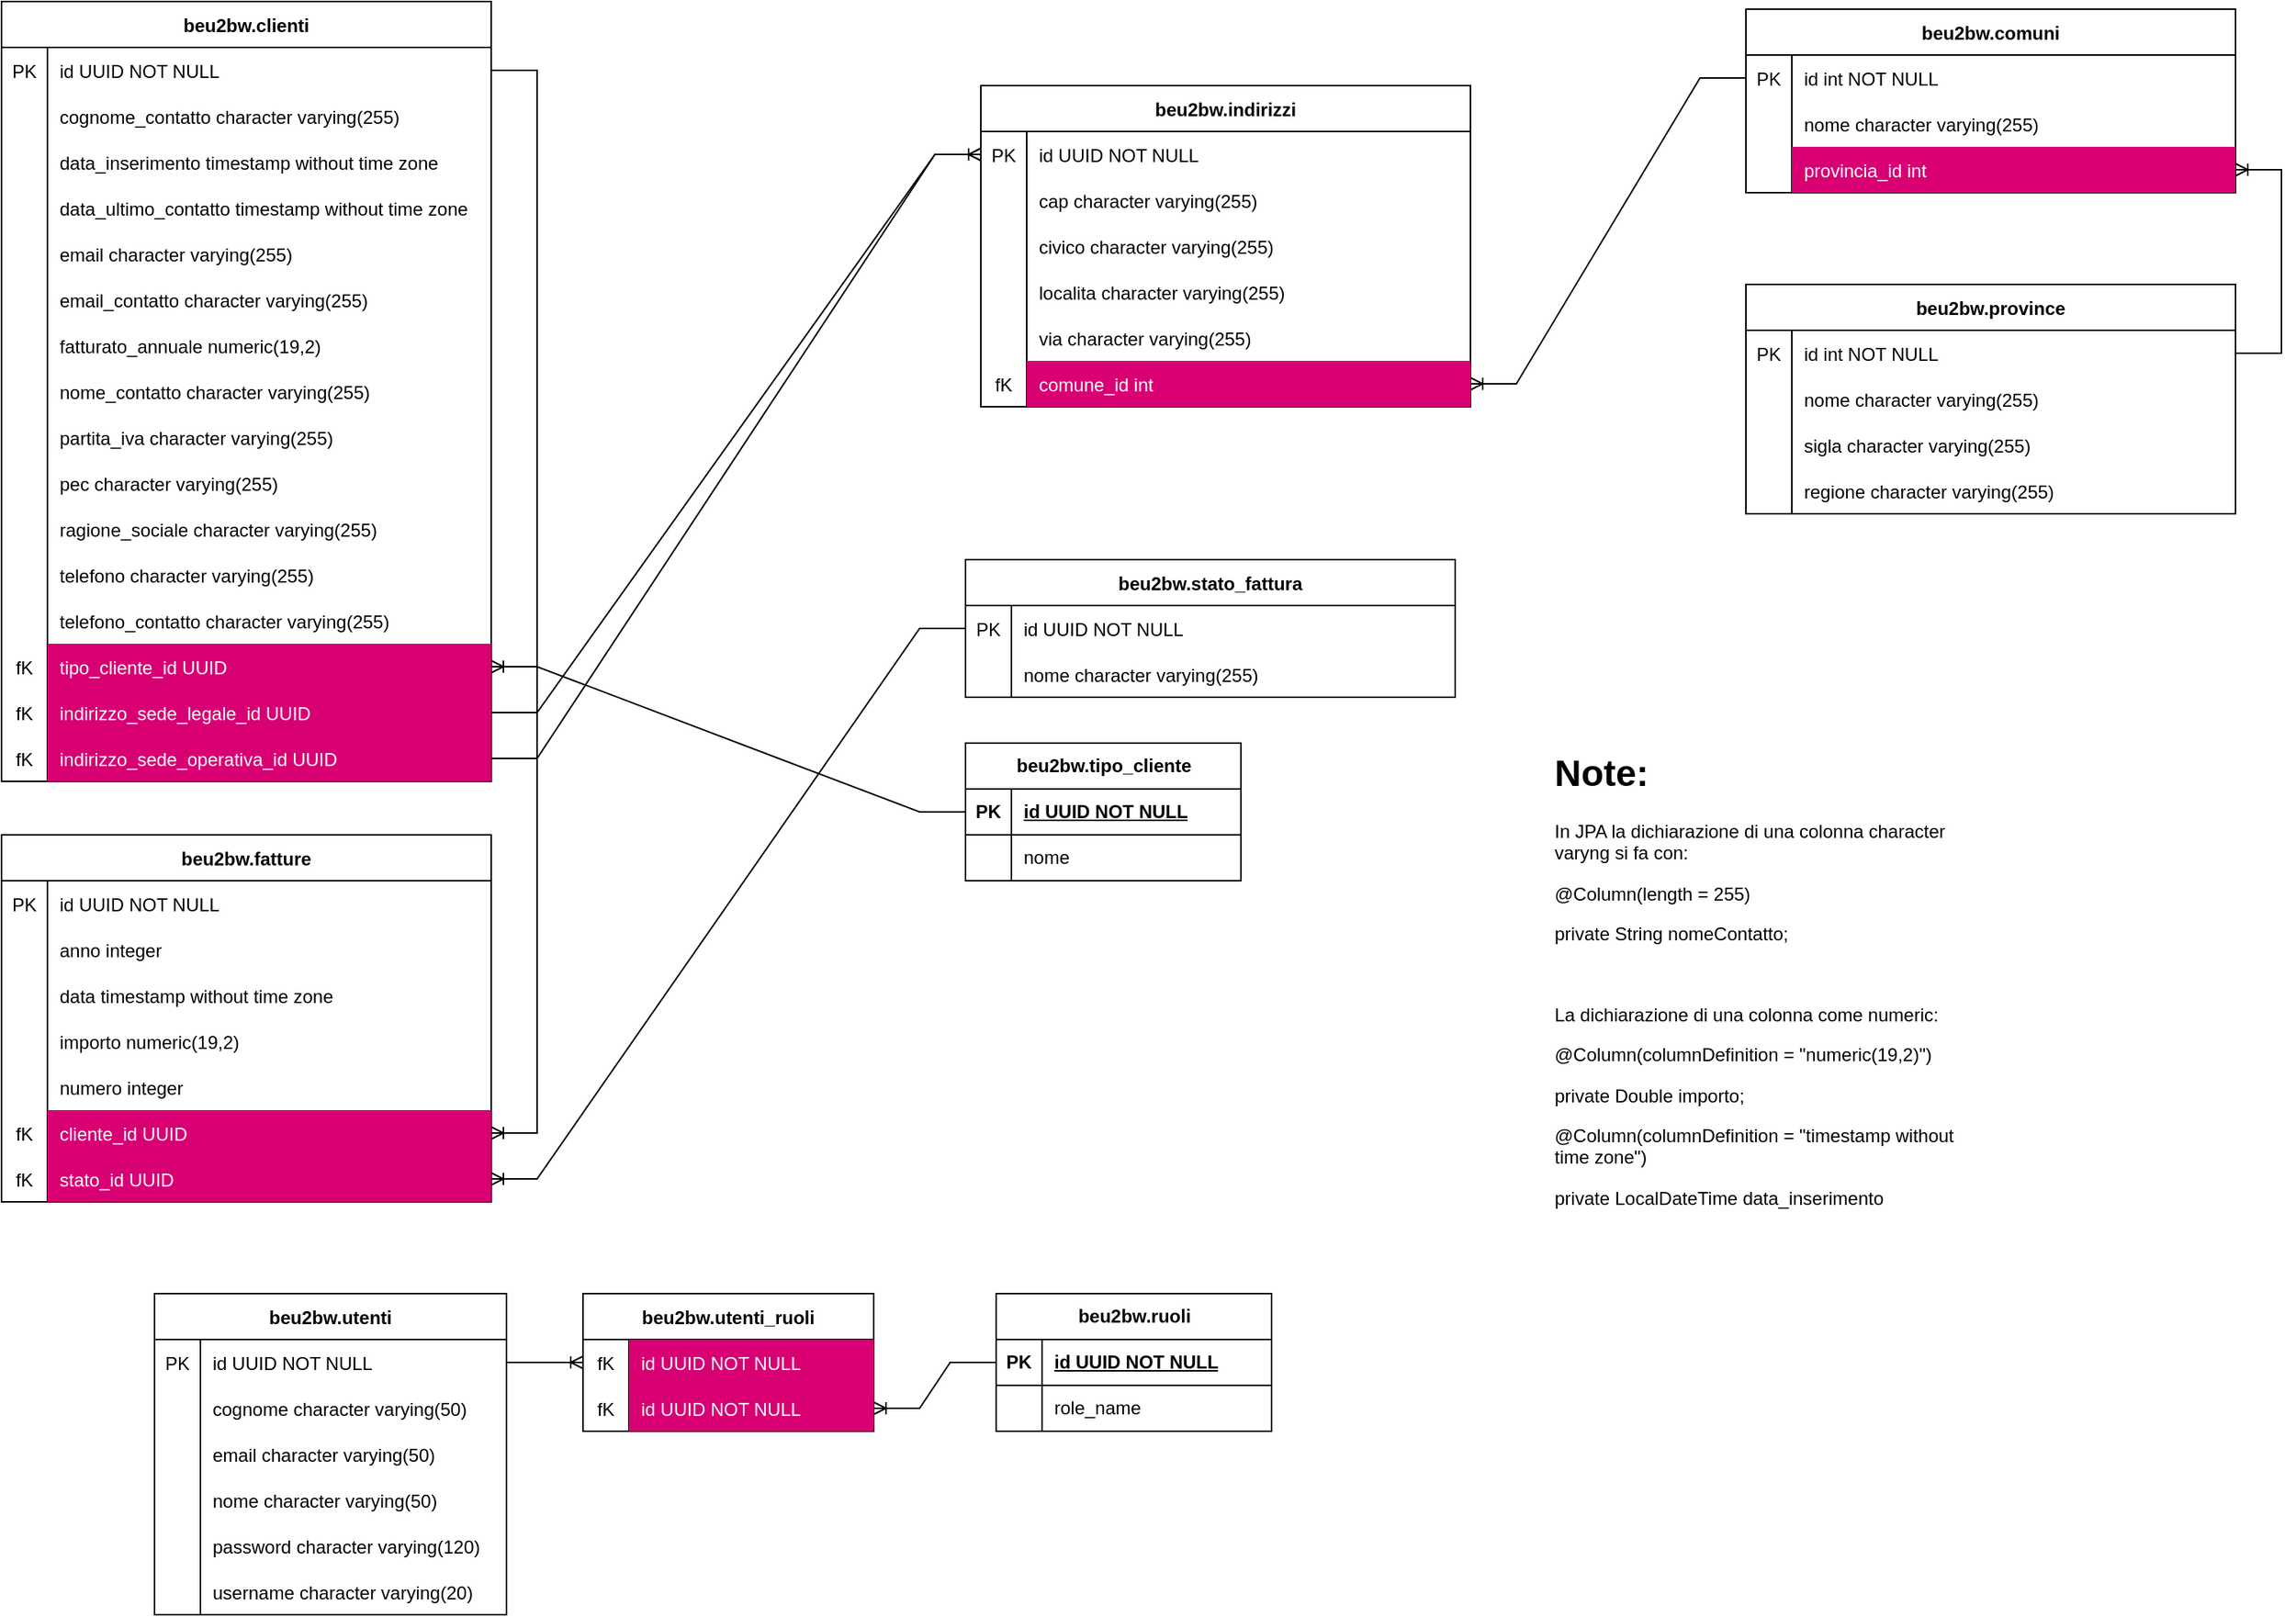 <mxfile version="21.3.7" type="device">
  <diagram name="Page-1" id="3H1zWXq2zTnFVmHmEkWN">
    <mxGraphModel dx="3341" dy="984" grid="1" gridSize="10" guides="1" tooltips="1" connect="1" arrows="1" fold="1" page="1" pageScale="1" pageWidth="827" pageHeight="1169" math="0" shadow="0">
      <root>
        <mxCell id="0" />
        <mxCell id="1" parent="0" />
        <mxCell id="0dbk8oD-BahbHtxNB52f-1" value="beu2bw.clienti" style="shape=table;startSize=30;container=1;collapsible=1;childLayout=tableLayout;fixedRows=1;rowLines=0;fontStyle=1;align=center;resizeLast=1;" vertex="1" parent="1">
          <mxGeometry x="-1500" y="75" width="320" height="510" as="geometry" />
        </mxCell>
        <mxCell id="0dbk8oD-BahbHtxNB52f-2" value="" style="shape=tableRow;horizontal=0;startSize=0;swimlaneHead=0;swimlaneBody=0;fillColor=none;collapsible=0;dropTarget=0;points=[[0,0.5],[1,0.5]];portConstraint=eastwest;strokeColor=inherit;top=0;left=0;right=0;bottom=0;" vertex="1" parent="0dbk8oD-BahbHtxNB52f-1">
          <mxGeometry y="30" width="320" height="30" as="geometry" />
        </mxCell>
        <mxCell id="0dbk8oD-BahbHtxNB52f-3" value="PK" style="shape=partialRectangle;overflow=hidden;connectable=0;fillColor=none;strokeColor=inherit;top=0;left=0;bottom=0;right=0;" vertex="1" parent="0dbk8oD-BahbHtxNB52f-2">
          <mxGeometry width="30" height="30" as="geometry">
            <mxRectangle width="30" height="30" as="alternateBounds" />
          </mxGeometry>
        </mxCell>
        <mxCell id="0dbk8oD-BahbHtxNB52f-4" value="id UUID NOT NULL" style="shape=partialRectangle;overflow=hidden;connectable=0;fillColor=none;align=left;strokeColor=inherit;top=0;left=0;bottom=0;right=0;spacingLeft=6;" vertex="1" parent="0dbk8oD-BahbHtxNB52f-2">
          <mxGeometry x="30" width="290" height="30" as="geometry">
            <mxRectangle width="290" height="30" as="alternateBounds" />
          </mxGeometry>
        </mxCell>
        <mxCell id="0dbk8oD-BahbHtxNB52f-5" value="" style="shape=tableRow;horizontal=0;startSize=0;swimlaneHead=0;swimlaneBody=0;fillColor=none;collapsible=0;dropTarget=0;points=[[0,0.5],[1,0.5]];portConstraint=eastwest;strokeColor=inherit;top=0;left=0;right=0;bottom=0;" vertex="1" parent="0dbk8oD-BahbHtxNB52f-1">
          <mxGeometry y="60" width="320" height="30" as="geometry" />
        </mxCell>
        <mxCell id="0dbk8oD-BahbHtxNB52f-6" value="" style="shape=partialRectangle;overflow=hidden;connectable=0;fillColor=none;strokeColor=inherit;top=0;left=0;bottom=0;right=0;" vertex="1" parent="0dbk8oD-BahbHtxNB52f-5">
          <mxGeometry width="30" height="30" as="geometry">
            <mxRectangle width="30" height="30" as="alternateBounds" />
          </mxGeometry>
        </mxCell>
        <mxCell id="0dbk8oD-BahbHtxNB52f-7" value="cognome_contatto character varying(255)" style="shape=partialRectangle;overflow=hidden;connectable=0;fillColor=none;align=left;strokeColor=inherit;top=0;left=0;bottom=0;right=0;spacingLeft=6;" vertex="1" parent="0dbk8oD-BahbHtxNB52f-5">
          <mxGeometry x="30" width="290" height="30" as="geometry">
            <mxRectangle width="290" height="30" as="alternateBounds" />
          </mxGeometry>
        </mxCell>
        <mxCell id="0dbk8oD-BahbHtxNB52f-8" value="" style="shape=tableRow;horizontal=0;startSize=0;swimlaneHead=0;swimlaneBody=0;fillColor=none;collapsible=0;dropTarget=0;points=[[0,0.5],[1,0.5]];portConstraint=eastwest;strokeColor=inherit;top=0;left=0;right=0;bottom=0;" vertex="1" parent="0dbk8oD-BahbHtxNB52f-1">
          <mxGeometry y="90" width="320" height="30" as="geometry" />
        </mxCell>
        <mxCell id="0dbk8oD-BahbHtxNB52f-9" value="" style="shape=partialRectangle;overflow=hidden;connectable=0;fillColor=none;strokeColor=inherit;top=0;left=0;bottom=0;right=0;" vertex="1" parent="0dbk8oD-BahbHtxNB52f-8">
          <mxGeometry width="30" height="30" as="geometry">
            <mxRectangle width="30" height="30" as="alternateBounds" />
          </mxGeometry>
        </mxCell>
        <mxCell id="0dbk8oD-BahbHtxNB52f-10" value="data_inserimento timestamp without time zone" style="shape=partialRectangle;overflow=hidden;connectable=0;fillColor=none;align=left;strokeColor=inherit;top=0;left=0;bottom=0;right=0;spacingLeft=6;" vertex="1" parent="0dbk8oD-BahbHtxNB52f-8">
          <mxGeometry x="30" width="290" height="30" as="geometry">
            <mxRectangle width="290" height="30" as="alternateBounds" />
          </mxGeometry>
        </mxCell>
        <mxCell id="0dbk8oD-BahbHtxNB52f-11" value="" style="shape=tableRow;horizontal=0;startSize=0;swimlaneHead=0;swimlaneBody=0;fillColor=none;collapsible=0;dropTarget=0;points=[[0,0.5],[1,0.5]];portConstraint=eastwest;strokeColor=inherit;top=0;left=0;right=0;bottom=0;" vertex="1" parent="0dbk8oD-BahbHtxNB52f-1">
          <mxGeometry y="120" width="320" height="30" as="geometry" />
        </mxCell>
        <mxCell id="0dbk8oD-BahbHtxNB52f-12" value="" style="shape=partialRectangle;overflow=hidden;connectable=0;fillColor=none;strokeColor=inherit;top=0;left=0;bottom=0;right=0;" vertex="1" parent="0dbk8oD-BahbHtxNB52f-11">
          <mxGeometry width="30" height="30" as="geometry">
            <mxRectangle width="30" height="30" as="alternateBounds" />
          </mxGeometry>
        </mxCell>
        <mxCell id="0dbk8oD-BahbHtxNB52f-13" value="data_ultimo_contatto timestamp without time zone" style="shape=partialRectangle;overflow=hidden;connectable=0;fillColor=none;align=left;strokeColor=inherit;top=0;left=0;bottom=0;right=0;spacingLeft=6;" vertex="1" parent="0dbk8oD-BahbHtxNB52f-11">
          <mxGeometry x="30" width="290" height="30" as="geometry">
            <mxRectangle width="290" height="30" as="alternateBounds" />
          </mxGeometry>
        </mxCell>
        <mxCell id="0dbk8oD-BahbHtxNB52f-14" value="" style="shape=tableRow;horizontal=0;startSize=0;swimlaneHead=0;swimlaneBody=0;fillColor=none;collapsible=0;dropTarget=0;points=[[0,0.5],[1,0.5]];portConstraint=eastwest;strokeColor=inherit;top=0;left=0;right=0;bottom=0;" vertex="1" parent="0dbk8oD-BahbHtxNB52f-1">
          <mxGeometry y="150" width="320" height="30" as="geometry" />
        </mxCell>
        <mxCell id="0dbk8oD-BahbHtxNB52f-15" value="" style="shape=partialRectangle;overflow=hidden;connectable=0;fillColor=none;strokeColor=inherit;top=0;left=0;bottom=0;right=0;" vertex="1" parent="0dbk8oD-BahbHtxNB52f-14">
          <mxGeometry width="30" height="30" as="geometry">
            <mxRectangle width="30" height="30" as="alternateBounds" />
          </mxGeometry>
        </mxCell>
        <mxCell id="0dbk8oD-BahbHtxNB52f-16" value="email character varying(255)" style="shape=partialRectangle;overflow=hidden;connectable=0;fillColor=none;align=left;strokeColor=inherit;top=0;left=0;bottom=0;right=0;spacingLeft=6;" vertex="1" parent="0dbk8oD-BahbHtxNB52f-14">
          <mxGeometry x="30" width="290" height="30" as="geometry">
            <mxRectangle width="290" height="30" as="alternateBounds" />
          </mxGeometry>
        </mxCell>
        <mxCell id="0dbk8oD-BahbHtxNB52f-17" value="" style="shape=tableRow;horizontal=0;startSize=0;swimlaneHead=0;swimlaneBody=0;fillColor=none;collapsible=0;dropTarget=0;points=[[0,0.5],[1,0.5]];portConstraint=eastwest;strokeColor=inherit;top=0;left=0;right=0;bottom=0;" vertex="1" parent="0dbk8oD-BahbHtxNB52f-1">
          <mxGeometry y="180" width="320" height="30" as="geometry" />
        </mxCell>
        <mxCell id="0dbk8oD-BahbHtxNB52f-18" value="" style="shape=partialRectangle;overflow=hidden;connectable=0;fillColor=none;strokeColor=inherit;top=0;left=0;bottom=0;right=0;" vertex="1" parent="0dbk8oD-BahbHtxNB52f-17">
          <mxGeometry width="30" height="30" as="geometry">
            <mxRectangle width="30" height="30" as="alternateBounds" />
          </mxGeometry>
        </mxCell>
        <mxCell id="0dbk8oD-BahbHtxNB52f-19" value="email_contatto character varying(255)" style="shape=partialRectangle;overflow=hidden;connectable=0;fillColor=none;align=left;strokeColor=inherit;top=0;left=0;bottom=0;right=0;spacingLeft=6;" vertex="1" parent="0dbk8oD-BahbHtxNB52f-17">
          <mxGeometry x="30" width="290" height="30" as="geometry">
            <mxRectangle width="290" height="30" as="alternateBounds" />
          </mxGeometry>
        </mxCell>
        <mxCell id="0dbk8oD-BahbHtxNB52f-20" value="" style="shape=tableRow;horizontal=0;startSize=0;swimlaneHead=0;swimlaneBody=0;fillColor=none;collapsible=0;dropTarget=0;points=[[0,0.5],[1,0.5]];portConstraint=eastwest;strokeColor=inherit;top=0;left=0;right=0;bottom=0;" vertex="1" parent="0dbk8oD-BahbHtxNB52f-1">
          <mxGeometry y="210" width="320" height="30" as="geometry" />
        </mxCell>
        <mxCell id="0dbk8oD-BahbHtxNB52f-21" value="" style="shape=partialRectangle;overflow=hidden;connectable=0;fillColor=none;strokeColor=inherit;top=0;left=0;bottom=0;right=0;" vertex="1" parent="0dbk8oD-BahbHtxNB52f-20">
          <mxGeometry width="30" height="30" as="geometry">
            <mxRectangle width="30" height="30" as="alternateBounds" />
          </mxGeometry>
        </mxCell>
        <mxCell id="0dbk8oD-BahbHtxNB52f-22" value="fatturato_annuale numeric(19,2)" style="shape=partialRectangle;overflow=hidden;connectable=0;fillColor=none;align=left;strokeColor=inherit;top=0;left=0;bottom=0;right=0;spacingLeft=6;" vertex="1" parent="0dbk8oD-BahbHtxNB52f-20">
          <mxGeometry x="30" width="290" height="30" as="geometry">
            <mxRectangle width="290" height="30" as="alternateBounds" />
          </mxGeometry>
        </mxCell>
        <mxCell id="0dbk8oD-BahbHtxNB52f-23" value="" style="shape=tableRow;horizontal=0;startSize=0;swimlaneHead=0;swimlaneBody=0;fillColor=none;collapsible=0;dropTarget=0;points=[[0,0.5],[1,0.5]];portConstraint=eastwest;strokeColor=inherit;top=0;left=0;right=0;bottom=0;" vertex="1" parent="0dbk8oD-BahbHtxNB52f-1">
          <mxGeometry y="240" width="320" height="30" as="geometry" />
        </mxCell>
        <mxCell id="0dbk8oD-BahbHtxNB52f-24" value="" style="shape=partialRectangle;overflow=hidden;connectable=0;fillColor=none;strokeColor=inherit;top=0;left=0;bottom=0;right=0;" vertex="1" parent="0dbk8oD-BahbHtxNB52f-23">
          <mxGeometry width="30" height="30" as="geometry">
            <mxRectangle width="30" height="30" as="alternateBounds" />
          </mxGeometry>
        </mxCell>
        <mxCell id="0dbk8oD-BahbHtxNB52f-25" value="nome_contatto character varying(255)" style="shape=partialRectangle;overflow=hidden;connectable=0;fillColor=none;align=left;strokeColor=inherit;top=0;left=0;bottom=0;right=0;spacingLeft=6;" vertex="1" parent="0dbk8oD-BahbHtxNB52f-23">
          <mxGeometry x="30" width="290" height="30" as="geometry">
            <mxRectangle width="290" height="30" as="alternateBounds" />
          </mxGeometry>
        </mxCell>
        <mxCell id="0dbk8oD-BahbHtxNB52f-26" value="" style="shape=tableRow;horizontal=0;startSize=0;swimlaneHead=0;swimlaneBody=0;fillColor=none;collapsible=0;dropTarget=0;points=[[0,0.5],[1,0.5]];portConstraint=eastwest;strokeColor=inherit;top=0;left=0;right=0;bottom=0;" vertex="1" parent="0dbk8oD-BahbHtxNB52f-1">
          <mxGeometry y="270" width="320" height="30" as="geometry" />
        </mxCell>
        <mxCell id="0dbk8oD-BahbHtxNB52f-27" value="" style="shape=partialRectangle;overflow=hidden;connectable=0;fillColor=none;strokeColor=inherit;top=0;left=0;bottom=0;right=0;" vertex="1" parent="0dbk8oD-BahbHtxNB52f-26">
          <mxGeometry width="30" height="30" as="geometry">
            <mxRectangle width="30" height="30" as="alternateBounds" />
          </mxGeometry>
        </mxCell>
        <mxCell id="0dbk8oD-BahbHtxNB52f-28" value="partita_iva character varying(255)" style="shape=partialRectangle;overflow=hidden;connectable=0;fillColor=none;align=left;strokeColor=inherit;top=0;left=0;bottom=0;right=0;spacingLeft=6;" vertex="1" parent="0dbk8oD-BahbHtxNB52f-26">
          <mxGeometry x="30" width="290" height="30" as="geometry">
            <mxRectangle width="290" height="30" as="alternateBounds" />
          </mxGeometry>
        </mxCell>
        <mxCell id="0dbk8oD-BahbHtxNB52f-29" value="" style="shape=tableRow;horizontal=0;startSize=0;swimlaneHead=0;swimlaneBody=0;fillColor=none;collapsible=0;dropTarget=0;points=[[0,0.5],[1,0.5]];portConstraint=eastwest;strokeColor=inherit;top=0;left=0;right=0;bottom=0;" vertex="1" parent="0dbk8oD-BahbHtxNB52f-1">
          <mxGeometry y="300" width="320" height="30" as="geometry" />
        </mxCell>
        <mxCell id="0dbk8oD-BahbHtxNB52f-30" value="" style="shape=partialRectangle;overflow=hidden;connectable=0;fillColor=none;strokeColor=inherit;top=0;left=0;bottom=0;right=0;" vertex="1" parent="0dbk8oD-BahbHtxNB52f-29">
          <mxGeometry width="30" height="30" as="geometry">
            <mxRectangle width="30" height="30" as="alternateBounds" />
          </mxGeometry>
        </mxCell>
        <mxCell id="0dbk8oD-BahbHtxNB52f-31" value="pec character varying(255)" style="shape=partialRectangle;overflow=hidden;connectable=0;fillColor=none;align=left;strokeColor=inherit;top=0;left=0;bottom=0;right=0;spacingLeft=6;" vertex="1" parent="0dbk8oD-BahbHtxNB52f-29">
          <mxGeometry x="30" width="290" height="30" as="geometry">
            <mxRectangle width="290" height="30" as="alternateBounds" />
          </mxGeometry>
        </mxCell>
        <mxCell id="0dbk8oD-BahbHtxNB52f-32" value="" style="shape=tableRow;horizontal=0;startSize=0;swimlaneHead=0;swimlaneBody=0;fillColor=none;collapsible=0;dropTarget=0;points=[[0,0.5],[1,0.5]];portConstraint=eastwest;strokeColor=inherit;top=0;left=0;right=0;bottom=0;" vertex="1" parent="0dbk8oD-BahbHtxNB52f-1">
          <mxGeometry y="330" width="320" height="30" as="geometry" />
        </mxCell>
        <mxCell id="0dbk8oD-BahbHtxNB52f-33" value="" style="shape=partialRectangle;overflow=hidden;connectable=0;fillColor=none;strokeColor=inherit;top=0;left=0;bottom=0;right=0;" vertex="1" parent="0dbk8oD-BahbHtxNB52f-32">
          <mxGeometry width="30" height="30" as="geometry">
            <mxRectangle width="30" height="30" as="alternateBounds" />
          </mxGeometry>
        </mxCell>
        <mxCell id="0dbk8oD-BahbHtxNB52f-34" value="ragione_sociale character varying(255)" style="shape=partialRectangle;overflow=hidden;connectable=0;fillColor=none;align=left;strokeColor=inherit;top=0;left=0;bottom=0;right=0;spacingLeft=6;" vertex="1" parent="0dbk8oD-BahbHtxNB52f-32">
          <mxGeometry x="30" width="290" height="30" as="geometry">
            <mxRectangle width="290" height="30" as="alternateBounds" />
          </mxGeometry>
        </mxCell>
        <mxCell id="0dbk8oD-BahbHtxNB52f-35" value="" style="shape=tableRow;horizontal=0;startSize=0;swimlaneHead=0;swimlaneBody=0;fillColor=none;collapsible=0;dropTarget=0;points=[[0,0.5],[1,0.5]];portConstraint=eastwest;strokeColor=inherit;top=0;left=0;right=0;bottom=0;" vertex="1" parent="0dbk8oD-BahbHtxNB52f-1">
          <mxGeometry y="360" width="320" height="30" as="geometry" />
        </mxCell>
        <mxCell id="0dbk8oD-BahbHtxNB52f-36" value="" style="shape=partialRectangle;overflow=hidden;connectable=0;fillColor=none;strokeColor=inherit;top=0;left=0;bottom=0;right=0;" vertex="1" parent="0dbk8oD-BahbHtxNB52f-35">
          <mxGeometry width="30" height="30" as="geometry">
            <mxRectangle width="30" height="30" as="alternateBounds" />
          </mxGeometry>
        </mxCell>
        <mxCell id="0dbk8oD-BahbHtxNB52f-37" value="telefono character varying(255)" style="shape=partialRectangle;overflow=hidden;connectable=0;fillColor=none;align=left;strokeColor=inherit;top=0;left=0;bottom=0;right=0;spacingLeft=6;" vertex="1" parent="0dbk8oD-BahbHtxNB52f-35">
          <mxGeometry x="30" width="290" height="30" as="geometry">
            <mxRectangle width="290" height="30" as="alternateBounds" />
          </mxGeometry>
        </mxCell>
        <mxCell id="0dbk8oD-BahbHtxNB52f-38" value="" style="shape=tableRow;horizontal=0;startSize=0;swimlaneHead=0;swimlaneBody=0;fillColor=none;collapsible=0;dropTarget=0;points=[[0,0.5],[1,0.5]];portConstraint=eastwest;strokeColor=inherit;top=0;left=0;right=0;bottom=0;" vertex="1" parent="0dbk8oD-BahbHtxNB52f-1">
          <mxGeometry y="390" width="320" height="30" as="geometry" />
        </mxCell>
        <mxCell id="0dbk8oD-BahbHtxNB52f-39" value="" style="shape=partialRectangle;overflow=hidden;connectable=0;fillColor=none;strokeColor=inherit;top=0;left=0;bottom=0;right=0;" vertex="1" parent="0dbk8oD-BahbHtxNB52f-38">
          <mxGeometry width="30" height="30" as="geometry">
            <mxRectangle width="30" height="30" as="alternateBounds" />
          </mxGeometry>
        </mxCell>
        <mxCell id="0dbk8oD-BahbHtxNB52f-40" value="telefono_contatto character varying(255)" style="shape=partialRectangle;overflow=hidden;connectable=0;fillColor=none;align=left;strokeColor=inherit;top=0;left=0;bottom=0;right=0;spacingLeft=6;" vertex="1" parent="0dbk8oD-BahbHtxNB52f-38">
          <mxGeometry x="30" width="290" height="30" as="geometry">
            <mxRectangle width="290" height="30" as="alternateBounds" />
          </mxGeometry>
        </mxCell>
        <mxCell id="0dbk8oD-BahbHtxNB52f-41" value="" style="shape=tableRow;horizontal=0;startSize=0;swimlaneHead=0;swimlaneBody=0;fillColor=none;collapsible=0;dropTarget=0;points=[[0,0.5],[1,0.5]];portConstraint=eastwest;strokeColor=inherit;top=0;left=0;right=0;bottom=0;" vertex="1" parent="0dbk8oD-BahbHtxNB52f-1">
          <mxGeometry y="420" width="320" height="30" as="geometry" />
        </mxCell>
        <mxCell id="0dbk8oD-BahbHtxNB52f-42" value="fK" style="shape=partialRectangle;overflow=hidden;connectable=0;fillColor=none;strokeColor=inherit;top=0;left=0;bottom=0;right=0;" vertex="1" parent="0dbk8oD-BahbHtxNB52f-41">
          <mxGeometry width="30" height="30" as="geometry">
            <mxRectangle width="30" height="30" as="alternateBounds" />
          </mxGeometry>
        </mxCell>
        <mxCell id="0dbk8oD-BahbHtxNB52f-43" value="tipo_cliente_id UUID" style="shape=partialRectangle;overflow=hidden;connectable=0;fillColor=#d80073;align=left;strokeColor=#A50040;top=0;left=0;bottom=0;right=0;spacingLeft=6;fontColor=#ffffff;" vertex="1" parent="0dbk8oD-BahbHtxNB52f-41">
          <mxGeometry x="30" width="290" height="30" as="geometry">
            <mxRectangle width="290" height="30" as="alternateBounds" />
          </mxGeometry>
        </mxCell>
        <mxCell id="0dbk8oD-BahbHtxNB52f-44" value="" style="shape=tableRow;horizontal=0;startSize=0;swimlaneHead=0;swimlaneBody=0;fillColor=none;collapsible=0;dropTarget=0;points=[[0,0.5],[1,0.5]];portConstraint=eastwest;strokeColor=inherit;top=0;left=0;right=0;bottom=0;" vertex="1" parent="0dbk8oD-BahbHtxNB52f-1">
          <mxGeometry y="450" width="320" height="30" as="geometry" />
        </mxCell>
        <mxCell id="0dbk8oD-BahbHtxNB52f-45" value="fK" style="shape=partialRectangle;overflow=hidden;connectable=0;fillColor=none;strokeColor=inherit;top=0;left=0;bottom=0;right=0;" vertex="1" parent="0dbk8oD-BahbHtxNB52f-44">
          <mxGeometry width="30" height="30" as="geometry">
            <mxRectangle width="30" height="30" as="alternateBounds" />
          </mxGeometry>
        </mxCell>
        <mxCell id="0dbk8oD-BahbHtxNB52f-46" value="indirizzo_sede_legale_id UUID" style="shape=partialRectangle;overflow=hidden;connectable=0;fillColor=#d80073;align=left;strokeColor=#A50040;top=0;left=0;bottom=0;right=0;spacingLeft=6;fontColor=#ffffff;" vertex="1" parent="0dbk8oD-BahbHtxNB52f-44">
          <mxGeometry x="30" width="290" height="30" as="geometry">
            <mxRectangle width="290" height="30" as="alternateBounds" />
          </mxGeometry>
        </mxCell>
        <mxCell id="0dbk8oD-BahbHtxNB52f-47" value="" style="shape=tableRow;horizontal=0;startSize=0;swimlaneHead=0;swimlaneBody=0;fillColor=none;collapsible=0;dropTarget=0;points=[[0,0.5],[1,0.5]];portConstraint=eastwest;strokeColor=inherit;top=0;left=0;right=0;bottom=0;" vertex="1" parent="0dbk8oD-BahbHtxNB52f-1">
          <mxGeometry y="480" width="320" height="30" as="geometry" />
        </mxCell>
        <mxCell id="0dbk8oD-BahbHtxNB52f-48" value="fK" style="shape=partialRectangle;overflow=hidden;connectable=0;fillColor=none;strokeColor=inherit;top=0;left=0;bottom=0;right=0;" vertex="1" parent="0dbk8oD-BahbHtxNB52f-47">
          <mxGeometry width="30" height="30" as="geometry">
            <mxRectangle width="30" height="30" as="alternateBounds" />
          </mxGeometry>
        </mxCell>
        <mxCell id="0dbk8oD-BahbHtxNB52f-49" value="indirizzo_sede_operativa_id UUID" style="shape=partialRectangle;overflow=hidden;connectable=0;fillColor=#d80073;align=left;strokeColor=#A50040;top=0;left=0;bottom=0;right=0;spacingLeft=6;fontColor=#ffffff;" vertex="1" parent="0dbk8oD-BahbHtxNB52f-47">
          <mxGeometry x="30" width="290" height="30" as="geometry">
            <mxRectangle width="290" height="30" as="alternateBounds" />
          </mxGeometry>
        </mxCell>
        <mxCell id="0dbk8oD-BahbHtxNB52f-50" value="beu2bw.comuni" style="shape=table;startSize=30;container=1;collapsible=1;childLayout=tableLayout;fixedRows=1;rowLines=0;fontStyle=1;align=center;resizeLast=1;" vertex="1" parent="1">
          <mxGeometry x="-360" y="80" width="320" height="120" as="geometry" />
        </mxCell>
        <mxCell id="0dbk8oD-BahbHtxNB52f-51" value="" style="shape=tableRow;horizontal=0;startSize=0;swimlaneHead=0;swimlaneBody=0;fillColor=none;collapsible=0;dropTarget=0;points=[[0,0.5],[1,0.5]];portConstraint=eastwest;strokeColor=inherit;top=0;left=0;right=0;bottom=0;" vertex="1" parent="0dbk8oD-BahbHtxNB52f-50">
          <mxGeometry y="30" width="320" height="30" as="geometry" />
        </mxCell>
        <mxCell id="0dbk8oD-BahbHtxNB52f-52" value="PK" style="shape=partialRectangle;overflow=hidden;connectable=0;fillColor=none;strokeColor=inherit;top=0;left=0;bottom=0;right=0;" vertex="1" parent="0dbk8oD-BahbHtxNB52f-51">
          <mxGeometry width="30" height="30" as="geometry">
            <mxRectangle width="30" height="30" as="alternateBounds" />
          </mxGeometry>
        </mxCell>
        <mxCell id="0dbk8oD-BahbHtxNB52f-53" value="id int NOT NULL" style="shape=partialRectangle;overflow=hidden;connectable=0;fillColor=none;align=left;strokeColor=inherit;top=0;left=0;bottom=0;right=0;spacingLeft=6;" vertex="1" parent="0dbk8oD-BahbHtxNB52f-51">
          <mxGeometry x="30" width="290" height="30" as="geometry">
            <mxRectangle width="290" height="30" as="alternateBounds" />
          </mxGeometry>
        </mxCell>
        <mxCell id="0dbk8oD-BahbHtxNB52f-54" value="" style="shape=tableRow;horizontal=0;startSize=0;swimlaneHead=0;swimlaneBody=0;fillColor=none;collapsible=0;dropTarget=0;points=[[0,0.5],[1,0.5]];portConstraint=eastwest;strokeColor=inherit;top=0;left=0;right=0;bottom=0;" vertex="1" parent="0dbk8oD-BahbHtxNB52f-50">
          <mxGeometry y="60" width="320" height="30" as="geometry" />
        </mxCell>
        <mxCell id="0dbk8oD-BahbHtxNB52f-55" value="" style="shape=partialRectangle;overflow=hidden;connectable=0;fillColor=none;strokeColor=inherit;top=0;left=0;bottom=0;right=0;" vertex="1" parent="0dbk8oD-BahbHtxNB52f-54">
          <mxGeometry width="30" height="30" as="geometry">
            <mxRectangle width="30" height="30" as="alternateBounds" />
          </mxGeometry>
        </mxCell>
        <mxCell id="0dbk8oD-BahbHtxNB52f-56" value="nome character varying(255)" style="shape=partialRectangle;overflow=hidden;connectable=0;fillColor=none;align=left;strokeColor=inherit;top=0;left=0;bottom=0;right=0;spacingLeft=6;" vertex="1" parent="0dbk8oD-BahbHtxNB52f-54">
          <mxGeometry x="30" width="290" height="30" as="geometry">
            <mxRectangle width="290" height="30" as="alternateBounds" />
          </mxGeometry>
        </mxCell>
        <mxCell id="0dbk8oD-BahbHtxNB52f-57" value="" style="shape=tableRow;horizontal=0;startSize=0;swimlaneHead=0;swimlaneBody=0;fillColor=none;collapsible=0;dropTarget=0;points=[[0,0.5],[1,0.5]];portConstraint=eastwest;strokeColor=inherit;top=0;left=0;right=0;bottom=0;" vertex="1" parent="0dbk8oD-BahbHtxNB52f-50">
          <mxGeometry y="90" width="320" height="30" as="geometry" />
        </mxCell>
        <mxCell id="0dbk8oD-BahbHtxNB52f-58" value="" style="shape=partialRectangle;overflow=hidden;connectable=0;fillColor=none;strokeColor=inherit;top=0;left=0;bottom=0;right=0;" vertex="1" parent="0dbk8oD-BahbHtxNB52f-57">
          <mxGeometry width="30" height="30" as="geometry">
            <mxRectangle width="30" height="30" as="alternateBounds" />
          </mxGeometry>
        </mxCell>
        <mxCell id="0dbk8oD-BahbHtxNB52f-59" value="provincia_id int" style="shape=partialRectangle;overflow=hidden;connectable=0;fillColor=#d80073;align=left;strokeColor=#A50040;top=0;left=0;bottom=0;right=0;spacingLeft=6;fontColor=#ffffff;" vertex="1" parent="0dbk8oD-BahbHtxNB52f-57">
          <mxGeometry x="30" width="290" height="30" as="geometry">
            <mxRectangle width="290" height="30" as="alternateBounds" />
          </mxGeometry>
        </mxCell>
        <mxCell id="0dbk8oD-BahbHtxNB52f-60" value="beu2bw.fatture" style="shape=table;startSize=30;container=1;collapsible=1;childLayout=tableLayout;fixedRows=1;rowLines=0;fontStyle=1;align=center;resizeLast=1;" vertex="1" parent="1">
          <mxGeometry x="-1500" y="620" width="320" height="240" as="geometry" />
        </mxCell>
        <mxCell id="0dbk8oD-BahbHtxNB52f-61" value="" style="shape=tableRow;horizontal=0;startSize=0;swimlaneHead=0;swimlaneBody=0;fillColor=none;collapsible=0;dropTarget=0;points=[[0,0.5],[1,0.5]];portConstraint=eastwest;strokeColor=inherit;top=0;left=0;right=0;bottom=0;" vertex="1" parent="0dbk8oD-BahbHtxNB52f-60">
          <mxGeometry y="30" width="320" height="30" as="geometry" />
        </mxCell>
        <mxCell id="0dbk8oD-BahbHtxNB52f-62" value="PK" style="shape=partialRectangle;overflow=hidden;connectable=0;fillColor=none;strokeColor=inherit;top=0;left=0;bottom=0;right=0;" vertex="1" parent="0dbk8oD-BahbHtxNB52f-61">
          <mxGeometry width="30" height="30" as="geometry">
            <mxRectangle width="30" height="30" as="alternateBounds" />
          </mxGeometry>
        </mxCell>
        <mxCell id="0dbk8oD-BahbHtxNB52f-63" value="id UUID NOT NULL" style="shape=partialRectangle;overflow=hidden;connectable=0;fillColor=none;align=left;strokeColor=inherit;top=0;left=0;bottom=0;right=0;spacingLeft=6;" vertex="1" parent="0dbk8oD-BahbHtxNB52f-61">
          <mxGeometry x="30" width="290" height="30" as="geometry">
            <mxRectangle width="290" height="30" as="alternateBounds" />
          </mxGeometry>
        </mxCell>
        <mxCell id="0dbk8oD-BahbHtxNB52f-64" value="" style="shape=tableRow;horizontal=0;startSize=0;swimlaneHead=0;swimlaneBody=0;fillColor=none;collapsible=0;dropTarget=0;points=[[0,0.5],[1,0.5]];portConstraint=eastwest;strokeColor=inherit;top=0;left=0;right=0;bottom=0;" vertex="1" parent="0dbk8oD-BahbHtxNB52f-60">
          <mxGeometry y="60" width="320" height="30" as="geometry" />
        </mxCell>
        <mxCell id="0dbk8oD-BahbHtxNB52f-65" value="" style="shape=partialRectangle;overflow=hidden;connectable=0;fillColor=none;strokeColor=inherit;top=0;left=0;bottom=0;right=0;" vertex="1" parent="0dbk8oD-BahbHtxNB52f-64">
          <mxGeometry width="30" height="30" as="geometry">
            <mxRectangle width="30" height="30" as="alternateBounds" />
          </mxGeometry>
        </mxCell>
        <mxCell id="0dbk8oD-BahbHtxNB52f-66" value="anno integer" style="shape=partialRectangle;overflow=hidden;connectable=0;fillColor=none;align=left;strokeColor=inherit;top=0;left=0;bottom=0;right=0;spacingLeft=6;" vertex="1" parent="0dbk8oD-BahbHtxNB52f-64">
          <mxGeometry x="30" width="290" height="30" as="geometry">
            <mxRectangle width="290" height="30" as="alternateBounds" />
          </mxGeometry>
        </mxCell>
        <mxCell id="0dbk8oD-BahbHtxNB52f-67" value="" style="shape=tableRow;horizontal=0;startSize=0;swimlaneHead=0;swimlaneBody=0;fillColor=none;collapsible=0;dropTarget=0;points=[[0,0.5],[1,0.5]];portConstraint=eastwest;strokeColor=inherit;top=0;left=0;right=0;bottom=0;" vertex="1" parent="0dbk8oD-BahbHtxNB52f-60">
          <mxGeometry y="90" width="320" height="30" as="geometry" />
        </mxCell>
        <mxCell id="0dbk8oD-BahbHtxNB52f-68" value="" style="shape=partialRectangle;overflow=hidden;connectable=0;fillColor=none;strokeColor=inherit;top=0;left=0;bottom=0;right=0;" vertex="1" parent="0dbk8oD-BahbHtxNB52f-67">
          <mxGeometry width="30" height="30" as="geometry">
            <mxRectangle width="30" height="30" as="alternateBounds" />
          </mxGeometry>
        </mxCell>
        <mxCell id="0dbk8oD-BahbHtxNB52f-69" value="data timestamp without time zone" style="shape=partialRectangle;overflow=hidden;connectable=0;fillColor=none;align=left;strokeColor=inherit;top=0;left=0;bottom=0;right=0;spacingLeft=6;" vertex="1" parent="0dbk8oD-BahbHtxNB52f-67">
          <mxGeometry x="30" width="290" height="30" as="geometry">
            <mxRectangle width="290" height="30" as="alternateBounds" />
          </mxGeometry>
        </mxCell>
        <mxCell id="0dbk8oD-BahbHtxNB52f-70" value="" style="shape=tableRow;horizontal=0;startSize=0;swimlaneHead=0;swimlaneBody=0;fillColor=none;collapsible=0;dropTarget=0;points=[[0,0.5],[1,0.5]];portConstraint=eastwest;strokeColor=inherit;top=0;left=0;right=0;bottom=0;" vertex="1" parent="0dbk8oD-BahbHtxNB52f-60">
          <mxGeometry y="120" width="320" height="30" as="geometry" />
        </mxCell>
        <mxCell id="0dbk8oD-BahbHtxNB52f-71" value="" style="shape=partialRectangle;overflow=hidden;connectable=0;fillColor=none;strokeColor=inherit;top=0;left=0;bottom=0;right=0;" vertex="1" parent="0dbk8oD-BahbHtxNB52f-70">
          <mxGeometry width="30" height="30" as="geometry">
            <mxRectangle width="30" height="30" as="alternateBounds" />
          </mxGeometry>
        </mxCell>
        <mxCell id="0dbk8oD-BahbHtxNB52f-72" value="importo numeric(19,2)" style="shape=partialRectangle;overflow=hidden;connectable=0;fillColor=none;align=left;strokeColor=inherit;top=0;left=0;bottom=0;right=0;spacingLeft=6;" vertex="1" parent="0dbk8oD-BahbHtxNB52f-70">
          <mxGeometry x="30" width="290" height="30" as="geometry">
            <mxRectangle width="290" height="30" as="alternateBounds" />
          </mxGeometry>
        </mxCell>
        <mxCell id="0dbk8oD-BahbHtxNB52f-73" value="" style="shape=tableRow;horizontal=0;startSize=0;swimlaneHead=0;swimlaneBody=0;fillColor=none;collapsible=0;dropTarget=0;points=[[0,0.5],[1,0.5]];portConstraint=eastwest;strokeColor=inherit;top=0;left=0;right=0;bottom=0;" vertex="1" parent="0dbk8oD-BahbHtxNB52f-60">
          <mxGeometry y="150" width="320" height="30" as="geometry" />
        </mxCell>
        <mxCell id="0dbk8oD-BahbHtxNB52f-74" value="" style="shape=partialRectangle;overflow=hidden;connectable=0;fillColor=none;strokeColor=inherit;top=0;left=0;bottom=0;right=0;" vertex="1" parent="0dbk8oD-BahbHtxNB52f-73">
          <mxGeometry width="30" height="30" as="geometry">
            <mxRectangle width="30" height="30" as="alternateBounds" />
          </mxGeometry>
        </mxCell>
        <mxCell id="0dbk8oD-BahbHtxNB52f-75" value="numero integer" style="shape=partialRectangle;overflow=hidden;connectable=0;fillColor=none;align=left;strokeColor=inherit;top=0;left=0;bottom=0;right=0;spacingLeft=6;" vertex="1" parent="0dbk8oD-BahbHtxNB52f-73">
          <mxGeometry x="30" width="290" height="30" as="geometry">
            <mxRectangle width="290" height="30" as="alternateBounds" />
          </mxGeometry>
        </mxCell>
        <mxCell id="0dbk8oD-BahbHtxNB52f-76" value="" style="shape=tableRow;horizontal=0;startSize=0;swimlaneHead=0;swimlaneBody=0;fillColor=none;collapsible=0;dropTarget=0;points=[[0,0.5],[1,0.5]];portConstraint=eastwest;strokeColor=inherit;top=0;left=0;right=0;bottom=0;" vertex="1" parent="0dbk8oD-BahbHtxNB52f-60">
          <mxGeometry y="180" width="320" height="30" as="geometry" />
        </mxCell>
        <mxCell id="0dbk8oD-BahbHtxNB52f-77" value="fK" style="shape=partialRectangle;overflow=hidden;connectable=0;fillColor=none;strokeColor=inherit;top=0;left=0;bottom=0;right=0;" vertex="1" parent="0dbk8oD-BahbHtxNB52f-76">
          <mxGeometry width="30" height="30" as="geometry">
            <mxRectangle width="30" height="30" as="alternateBounds" />
          </mxGeometry>
        </mxCell>
        <mxCell id="0dbk8oD-BahbHtxNB52f-78" value="cliente_id UUID" style="shape=partialRectangle;overflow=hidden;connectable=0;fillColor=#d80073;align=left;strokeColor=#A50040;top=0;left=0;bottom=0;right=0;spacingLeft=6;fontColor=#ffffff;" vertex="1" parent="0dbk8oD-BahbHtxNB52f-76">
          <mxGeometry x="30" width="290" height="30" as="geometry">
            <mxRectangle width="290" height="30" as="alternateBounds" />
          </mxGeometry>
        </mxCell>
        <mxCell id="0dbk8oD-BahbHtxNB52f-79" value="" style="shape=tableRow;horizontal=0;startSize=0;swimlaneHead=0;swimlaneBody=0;fillColor=none;collapsible=0;dropTarget=0;points=[[0,0.5],[1,0.5]];portConstraint=eastwest;strokeColor=inherit;top=0;left=0;right=0;bottom=0;" vertex="1" parent="0dbk8oD-BahbHtxNB52f-60">
          <mxGeometry y="210" width="320" height="30" as="geometry" />
        </mxCell>
        <mxCell id="0dbk8oD-BahbHtxNB52f-80" value="fK" style="shape=partialRectangle;overflow=hidden;connectable=0;fillColor=none;strokeColor=inherit;top=0;left=0;bottom=0;right=0;" vertex="1" parent="0dbk8oD-BahbHtxNB52f-79">
          <mxGeometry width="30" height="30" as="geometry">
            <mxRectangle width="30" height="30" as="alternateBounds" />
          </mxGeometry>
        </mxCell>
        <mxCell id="0dbk8oD-BahbHtxNB52f-81" value="stato_id UUID" style="shape=partialRectangle;overflow=hidden;connectable=0;fillColor=#d80073;align=left;strokeColor=#A50040;top=0;left=0;bottom=0;right=0;spacingLeft=6;fontColor=#ffffff;" vertex="1" parent="0dbk8oD-BahbHtxNB52f-79">
          <mxGeometry x="30" width="290" height="30" as="geometry">
            <mxRectangle width="290" height="30" as="alternateBounds" />
          </mxGeometry>
        </mxCell>
        <mxCell id="0dbk8oD-BahbHtxNB52f-82" value="beu2bw.indirizzi" style="shape=table;startSize=30;container=1;collapsible=1;childLayout=tableLayout;fixedRows=1;rowLines=0;fontStyle=1;align=center;resizeLast=1;" vertex="1" parent="1">
          <mxGeometry x="-860" y="130" width="320" height="210" as="geometry" />
        </mxCell>
        <mxCell id="0dbk8oD-BahbHtxNB52f-83" value="" style="shape=tableRow;horizontal=0;startSize=0;swimlaneHead=0;swimlaneBody=0;fillColor=none;collapsible=0;dropTarget=0;points=[[0,0.5],[1,0.5]];portConstraint=eastwest;strokeColor=inherit;top=0;left=0;right=0;bottom=0;" vertex="1" parent="0dbk8oD-BahbHtxNB52f-82">
          <mxGeometry y="30" width="320" height="30" as="geometry" />
        </mxCell>
        <mxCell id="0dbk8oD-BahbHtxNB52f-84" value="PK" style="shape=partialRectangle;overflow=hidden;connectable=0;fillColor=none;strokeColor=inherit;top=0;left=0;bottom=0;right=0;" vertex="1" parent="0dbk8oD-BahbHtxNB52f-83">
          <mxGeometry width="30" height="30" as="geometry">
            <mxRectangle width="30" height="30" as="alternateBounds" />
          </mxGeometry>
        </mxCell>
        <mxCell id="0dbk8oD-BahbHtxNB52f-85" value="id UUID NOT NULL" style="shape=partialRectangle;overflow=hidden;connectable=0;fillColor=none;align=left;strokeColor=inherit;top=0;left=0;bottom=0;right=0;spacingLeft=6;" vertex="1" parent="0dbk8oD-BahbHtxNB52f-83">
          <mxGeometry x="30" width="290" height="30" as="geometry">
            <mxRectangle width="290" height="30" as="alternateBounds" />
          </mxGeometry>
        </mxCell>
        <mxCell id="0dbk8oD-BahbHtxNB52f-86" value="" style="shape=tableRow;horizontal=0;startSize=0;swimlaneHead=0;swimlaneBody=0;fillColor=none;collapsible=0;dropTarget=0;points=[[0,0.5],[1,0.5]];portConstraint=eastwest;strokeColor=inherit;top=0;left=0;right=0;bottom=0;" vertex="1" parent="0dbk8oD-BahbHtxNB52f-82">
          <mxGeometry y="60" width="320" height="30" as="geometry" />
        </mxCell>
        <mxCell id="0dbk8oD-BahbHtxNB52f-87" value="" style="shape=partialRectangle;overflow=hidden;connectable=0;fillColor=none;strokeColor=inherit;top=0;left=0;bottom=0;right=0;" vertex="1" parent="0dbk8oD-BahbHtxNB52f-86">
          <mxGeometry width="30" height="30" as="geometry">
            <mxRectangle width="30" height="30" as="alternateBounds" />
          </mxGeometry>
        </mxCell>
        <mxCell id="0dbk8oD-BahbHtxNB52f-88" value="cap character varying(255)" style="shape=partialRectangle;overflow=hidden;connectable=0;fillColor=none;align=left;strokeColor=inherit;top=0;left=0;bottom=0;right=0;spacingLeft=6;" vertex="1" parent="0dbk8oD-BahbHtxNB52f-86">
          <mxGeometry x="30" width="290" height="30" as="geometry">
            <mxRectangle width="290" height="30" as="alternateBounds" />
          </mxGeometry>
        </mxCell>
        <mxCell id="0dbk8oD-BahbHtxNB52f-89" value="" style="shape=tableRow;horizontal=0;startSize=0;swimlaneHead=0;swimlaneBody=0;fillColor=none;collapsible=0;dropTarget=0;points=[[0,0.5],[1,0.5]];portConstraint=eastwest;strokeColor=inherit;top=0;left=0;right=0;bottom=0;" vertex="1" parent="0dbk8oD-BahbHtxNB52f-82">
          <mxGeometry y="90" width="320" height="30" as="geometry" />
        </mxCell>
        <mxCell id="0dbk8oD-BahbHtxNB52f-90" value="" style="shape=partialRectangle;overflow=hidden;connectable=0;fillColor=none;strokeColor=inherit;top=0;left=0;bottom=0;right=0;" vertex="1" parent="0dbk8oD-BahbHtxNB52f-89">
          <mxGeometry width="30" height="30" as="geometry">
            <mxRectangle width="30" height="30" as="alternateBounds" />
          </mxGeometry>
        </mxCell>
        <mxCell id="0dbk8oD-BahbHtxNB52f-91" value="civico character varying(255)" style="shape=partialRectangle;overflow=hidden;connectable=0;fillColor=none;align=left;strokeColor=inherit;top=0;left=0;bottom=0;right=0;spacingLeft=6;" vertex="1" parent="0dbk8oD-BahbHtxNB52f-89">
          <mxGeometry x="30" width="290" height="30" as="geometry">
            <mxRectangle width="290" height="30" as="alternateBounds" />
          </mxGeometry>
        </mxCell>
        <mxCell id="0dbk8oD-BahbHtxNB52f-92" value="" style="shape=tableRow;horizontal=0;startSize=0;swimlaneHead=0;swimlaneBody=0;fillColor=none;collapsible=0;dropTarget=0;points=[[0,0.5],[1,0.5]];portConstraint=eastwest;strokeColor=inherit;top=0;left=0;right=0;bottom=0;" vertex="1" parent="0dbk8oD-BahbHtxNB52f-82">
          <mxGeometry y="120" width="320" height="30" as="geometry" />
        </mxCell>
        <mxCell id="0dbk8oD-BahbHtxNB52f-93" value="" style="shape=partialRectangle;overflow=hidden;connectable=0;fillColor=none;strokeColor=inherit;top=0;left=0;bottom=0;right=0;" vertex="1" parent="0dbk8oD-BahbHtxNB52f-92">
          <mxGeometry width="30" height="30" as="geometry">
            <mxRectangle width="30" height="30" as="alternateBounds" />
          </mxGeometry>
        </mxCell>
        <mxCell id="0dbk8oD-BahbHtxNB52f-94" value="localita character varying(255)" style="shape=partialRectangle;overflow=hidden;connectable=0;fillColor=none;align=left;strokeColor=inherit;top=0;left=0;bottom=0;right=0;spacingLeft=6;" vertex="1" parent="0dbk8oD-BahbHtxNB52f-92">
          <mxGeometry x="30" width="290" height="30" as="geometry">
            <mxRectangle width="290" height="30" as="alternateBounds" />
          </mxGeometry>
        </mxCell>
        <mxCell id="0dbk8oD-BahbHtxNB52f-95" value="" style="shape=tableRow;horizontal=0;startSize=0;swimlaneHead=0;swimlaneBody=0;fillColor=none;collapsible=0;dropTarget=0;points=[[0,0.5],[1,0.5]];portConstraint=eastwest;strokeColor=inherit;top=0;left=0;right=0;bottom=0;" vertex="1" parent="0dbk8oD-BahbHtxNB52f-82">
          <mxGeometry y="150" width="320" height="30" as="geometry" />
        </mxCell>
        <mxCell id="0dbk8oD-BahbHtxNB52f-96" value="" style="shape=partialRectangle;overflow=hidden;connectable=0;fillColor=none;strokeColor=inherit;top=0;left=0;bottom=0;right=0;" vertex="1" parent="0dbk8oD-BahbHtxNB52f-95">
          <mxGeometry width="30" height="30" as="geometry">
            <mxRectangle width="30" height="30" as="alternateBounds" />
          </mxGeometry>
        </mxCell>
        <mxCell id="0dbk8oD-BahbHtxNB52f-97" value="via character varying(255)" style="shape=partialRectangle;overflow=hidden;connectable=0;fillColor=none;align=left;strokeColor=inherit;top=0;left=0;bottom=0;right=0;spacingLeft=6;" vertex="1" parent="0dbk8oD-BahbHtxNB52f-95">
          <mxGeometry x="30" width="290" height="30" as="geometry">
            <mxRectangle width="290" height="30" as="alternateBounds" />
          </mxGeometry>
        </mxCell>
        <mxCell id="0dbk8oD-BahbHtxNB52f-98" value="" style="shape=tableRow;horizontal=0;startSize=0;swimlaneHead=0;swimlaneBody=0;fillColor=none;collapsible=0;dropTarget=0;points=[[0,0.5],[1,0.5]];portConstraint=eastwest;strokeColor=inherit;top=0;left=0;right=0;bottom=0;" vertex="1" parent="0dbk8oD-BahbHtxNB52f-82">
          <mxGeometry y="180" width="320" height="30" as="geometry" />
        </mxCell>
        <mxCell id="0dbk8oD-BahbHtxNB52f-99" value="fK" style="shape=partialRectangle;overflow=hidden;connectable=0;fillColor=none;strokeColor=inherit;top=0;left=0;bottom=0;right=0;" vertex="1" parent="0dbk8oD-BahbHtxNB52f-98">
          <mxGeometry width="30" height="30" as="geometry">
            <mxRectangle width="30" height="30" as="alternateBounds" />
          </mxGeometry>
        </mxCell>
        <mxCell id="0dbk8oD-BahbHtxNB52f-100" value="comune_id int" style="shape=partialRectangle;overflow=hidden;connectable=0;fillColor=#d80073;align=left;strokeColor=#A50040;top=0;left=0;bottom=0;right=0;spacingLeft=6;fontColor=#ffffff;" vertex="1" parent="0dbk8oD-BahbHtxNB52f-98">
          <mxGeometry x="30" width="290" height="30" as="geometry">
            <mxRectangle width="290" height="30" as="alternateBounds" />
          </mxGeometry>
        </mxCell>
        <mxCell id="0dbk8oD-BahbHtxNB52f-101" value="beu2bw.province" style="shape=table;startSize=30;container=1;collapsible=1;childLayout=tableLayout;fixedRows=1;rowLines=0;fontStyle=1;align=center;resizeLast=1;" vertex="1" parent="1">
          <mxGeometry x="-360" y="260" width="320" height="150" as="geometry" />
        </mxCell>
        <mxCell id="0dbk8oD-BahbHtxNB52f-102" value="" style="shape=tableRow;horizontal=0;startSize=0;swimlaneHead=0;swimlaneBody=0;fillColor=none;collapsible=0;dropTarget=0;points=[[0,0.5],[1,0.5]];portConstraint=eastwest;strokeColor=inherit;top=0;left=0;right=0;bottom=0;" vertex="1" parent="0dbk8oD-BahbHtxNB52f-101">
          <mxGeometry y="30" width="320" height="30" as="geometry" />
        </mxCell>
        <mxCell id="0dbk8oD-BahbHtxNB52f-103" value="PK" style="shape=partialRectangle;overflow=hidden;connectable=0;fillColor=none;strokeColor=inherit;top=0;left=0;bottom=0;right=0;" vertex="1" parent="0dbk8oD-BahbHtxNB52f-102">
          <mxGeometry width="30" height="30" as="geometry">
            <mxRectangle width="30" height="30" as="alternateBounds" />
          </mxGeometry>
        </mxCell>
        <mxCell id="0dbk8oD-BahbHtxNB52f-104" value="id int NOT NULL" style="shape=partialRectangle;overflow=hidden;connectable=0;fillColor=none;align=left;strokeColor=inherit;top=0;left=0;bottom=0;right=0;spacingLeft=6;" vertex="1" parent="0dbk8oD-BahbHtxNB52f-102">
          <mxGeometry x="30" width="290" height="30" as="geometry">
            <mxRectangle width="290" height="30" as="alternateBounds" />
          </mxGeometry>
        </mxCell>
        <mxCell id="0dbk8oD-BahbHtxNB52f-105" value="" style="shape=tableRow;horizontal=0;startSize=0;swimlaneHead=0;swimlaneBody=0;fillColor=none;collapsible=0;dropTarget=0;points=[[0,0.5],[1,0.5]];portConstraint=eastwest;strokeColor=inherit;top=0;left=0;right=0;bottom=0;" vertex="1" parent="0dbk8oD-BahbHtxNB52f-101">
          <mxGeometry y="60" width="320" height="30" as="geometry" />
        </mxCell>
        <mxCell id="0dbk8oD-BahbHtxNB52f-106" value="" style="shape=partialRectangle;overflow=hidden;connectable=0;fillColor=none;strokeColor=inherit;top=0;left=0;bottom=0;right=0;" vertex="1" parent="0dbk8oD-BahbHtxNB52f-105">
          <mxGeometry width="30" height="30" as="geometry">
            <mxRectangle width="30" height="30" as="alternateBounds" />
          </mxGeometry>
        </mxCell>
        <mxCell id="0dbk8oD-BahbHtxNB52f-107" value="nome character varying(255)" style="shape=partialRectangle;overflow=hidden;connectable=0;fillColor=none;align=left;strokeColor=inherit;top=0;left=0;bottom=0;right=0;spacingLeft=6;" vertex="1" parent="0dbk8oD-BahbHtxNB52f-105">
          <mxGeometry x="30" width="290" height="30" as="geometry">
            <mxRectangle width="290" height="30" as="alternateBounds" />
          </mxGeometry>
        </mxCell>
        <mxCell id="0dbk8oD-BahbHtxNB52f-108" value="" style="shape=tableRow;horizontal=0;startSize=0;swimlaneHead=0;swimlaneBody=0;fillColor=none;collapsible=0;dropTarget=0;points=[[0,0.5],[1,0.5]];portConstraint=eastwest;strokeColor=inherit;top=0;left=0;right=0;bottom=0;" vertex="1" parent="0dbk8oD-BahbHtxNB52f-101">
          <mxGeometry y="90" width="320" height="30" as="geometry" />
        </mxCell>
        <mxCell id="0dbk8oD-BahbHtxNB52f-109" value="" style="shape=partialRectangle;overflow=hidden;connectable=0;fillColor=none;strokeColor=inherit;top=0;left=0;bottom=0;right=0;" vertex="1" parent="0dbk8oD-BahbHtxNB52f-108">
          <mxGeometry width="30" height="30" as="geometry">
            <mxRectangle width="30" height="30" as="alternateBounds" />
          </mxGeometry>
        </mxCell>
        <mxCell id="0dbk8oD-BahbHtxNB52f-110" value="sigla character varying(255)" style="shape=partialRectangle;overflow=hidden;connectable=0;fillColor=none;align=left;strokeColor=inherit;top=0;left=0;bottom=0;right=0;spacingLeft=6;" vertex="1" parent="0dbk8oD-BahbHtxNB52f-108">
          <mxGeometry x="30" width="290" height="30" as="geometry">
            <mxRectangle width="290" height="30" as="alternateBounds" />
          </mxGeometry>
        </mxCell>
        <mxCell id="0dbk8oD-BahbHtxNB52f-152" value="" style="shape=tableRow;horizontal=0;startSize=0;swimlaneHead=0;swimlaneBody=0;fillColor=none;collapsible=0;dropTarget=0;points=[[0,0.5],[1,0.5]];portConstraint=eastwest;top=0;left=0;right=0;bottom=0;" vertex="1" parent="0dbk8oD-BahbHtxNB52f-101">
          <mxGeometry y="120" width="320" height="30" as="geometry" />
        </mxCell>
        <mxCell id="0dbk8oD-BahbHtxNB52f-153" value="" style="shape=partialRectangle;connectable=0;fillColor=none;top=0;left=0;bottom=0;right=0;editable=1;overflow=hidden;" vertex="1" parent="0dbk8oD-BahbHtxNB52f-152">
          <mxGeometry width="30" height="30" as="geometry">
            <mxRectangle width="30" height="30" as="alternateBounds" />
          </mxGeometry>
        </mxCell>
        <mxCell id="0dbk8oD-BahbHtxNB52f-154" value="regione character varying(255)" style="shape=partialRectangle;connectable=0;fillColor=none;top=0;left=0;bottom=0;right=0;align=left;spacingLeft=6;overflow=hidden;" vertex="1" parent="0dbk8oD-BahbHtxNB52f-152">
          <mxGeometry x="30" width="290" height="30" as="geometry">
            <mxRectangle width="290" height="30" as="alternateBounds" />
          </mxGeometry>
        </mxCell>
        <mxCell id="0dbk8oD-BahbHtxNB52f-118" value="beu2bw.stato_fattura" style="shape=table;startSize=30;container=1;collapsible=1;childLayout=tableLayout;fixedRows=1;rowLines=0;fontStyle=1;align=center;resizeLast=1;" vertex="1" parent="1">
          <mxGeometry x="-870" y="440" width="320" height="90" as="geometry" />
        </mxCell>
        <mxCell id="0dbk8oD-BahbHtxNB52f-119" value="" style="shape=tableRow;horizontal=0;startSize=0;swimlaneHead=0;swimlaneBody=0;fillColor=none;collapsible=0;dropTarget=0;points=[[0,0.5],[1,0.5]];portConstraint=eastwest;strokeColor=inherit;top=0;left=0;right=0;bottom=0;" vertex="1" parent="0dbk8oD-BahbHtxNB52f-118">
          <mxGeometry y="30" width="320" height="30" as="geometry" />
        </mxCell>
        <mxCell id="0dbk8oD-BahbHtxNB52f-120" value="PK" style="shape=partialRectangle;overflow=hidden;connectable=0;fillColor=none;strokeColor=inherit;top=0;left=0;bottom=0;right=0;" vertex="1" parent="0dbk8oD-BahbHtxNB52f-119">
          <mxGeometry width="30" height="30" as="geometry">
            <mxRectangle width="30" height="30" as="alternateBounds" />
          </mxGeometry>
        </mxCell>
        <mxCell id="0dbk8oD-BahbHtxNB52f-121" value="id UUID NOT NULL" style="shape=partialRectangle;overflow=hidden;connectable=0;fillColor=none;align=left;strokeColor=inherit;top=0;left=0;bottom=0;right=0;spacingLeft=6;" vertex="1" parent="0dbk8oD-BahbHtxNB52f-119">
          <mxGeometry x="30" width="290" height="30" as="geometry">
            <mxRectangle width="290" height="30" as="alternateBounds" />
          </mxGeometry>
        </mxCell>
        <mxCell id="0dbk8oD-BahbHtxNB52f-122" value="" style="shape=tableRow;horizontal=0;startSize=0;swimlaneHead=0;swimlaneBody=0;fillColor=none;collapsible=0;dropTarget=0;points=[[0,0.5],[1,0.5]];portConstraint=eastwest;strokeColor=inherit;top=0;left=0;right=0;bottom=0;" vertex="1" parent="0dbk8oD-BahbHtxNB52f-118">
          <mxGeometry y="60" width="320" height="30" as="geometry" />
        </mxCell>
        <mxCell id="0dbk8oD-BahbHtxNB52f-123" value="" style="shape=partialRectangle;overflow=hidden;connectable=0;fillColor=none;strokeColor=inherit;top=0;left=0;bottom=0;right=0;" vertex="1" parent="0dbk8oD-BahbHtxNB52f-122">
          <mxGeometry width="30" height="30" as="geometry">
            <mxRectangle width="30" height="30" as="alternateBounds" />
          </mxGeometry>
        </mxCell>
        <mxCell id="0dbk8oD-BahbHtxNB52f-124" value="nome character varying(255)" style="shape=partialRectangle;overflow=hidden;connectable=0;fillColor=none;align=left;strokeColor=inherit;top=0;left=0;bottom=0;right=0;spacingLeft=6;" vertex="1" parent="0dbk8oD-BahbHtxNB52f-122">
          <mxGeometry x="30" width="290" height="30" as="geometry">
            <mxRectangle width="290" height="30" as="alternateBounds" />
          </mxGeometry>
        </mxCell>
        <mxCell id="0dbk8oD-BahbHtxNB52f-125" value="beu2bw.utenti_ruoli" style="shape=table;startSize=30;container=1;collapsible=1;childLayout=tableLayout;fixedRows=1;rowLines=0;fontStyle=1;align=center;resizeLast=1;" vertex="1" parent="1">
          <mxGeometry x="-1120" y="920" width="190" height="90" as="geometry" />
        </mxCell>
        <mxCell id="0dbk8oD-BahbHtxNB52f-126" value="" style="shape=tableRow;horizontal=0;startSize=0;swimlaneHead=0;swimlaneBody=0;fillColor=none;collapsible=0;dropTarget=0;points=[[0,0.5],[1,0.5]];portConstraint=eastwest;strokeColor=inherit;top=0;left=0;right=0;bottom=0;" vertex="1" parent="0dbk8oD-BahbHtxNB52f-125">
          <mxGeometry y="30" width="190" height="30" as="geometry" />
        </mxCell>
        <mxCell id="0dbk8oD-BahbHtxNB52f-127" value="fK" style="shape=partialRectangle;overflow=hidden;connectable=0;fillColor=none;strokeColor=inherit;top=0;left=0;bottom=0;right=0;" vertex="1" parent="0dbk8oD-BahbHtxNB52f-126">
          <mxGeometry width="30" height="30" as="geometry">
            <mxRectangle width="30" height="30" as="alternateBounds" />
          </mxGeometry>
        </mxCell>
        <mxCell id="0dbk8oD-BahbHtxNB52f-128" value="id UUID NOT NULL" style="shape=partialRectangle;overflow=hidden;connectable=0;fillColor=#d80073;align=left;strokeColor=#A50040;top=0;left=0;bottom=0;right=0;spacingLeft=6;fontColor=#ffffff;" vertex="1" parent="0dbk8oD-BahbHtxNB52f-126">
          <mxGeometry x="30" width="160" height="30" as="geometry">
            <mxRectangle width="160" height="30" as="alternateBounds" />
          </mxGeometry>
        </mxCell>
        <mxCell id="0dbk8oD-BahbHtxNB52f-129" value="" style="shape=tableRow;horizontal=0;startSize=0;swimlaneHead=0;swimlaneBody=0;fillColor=none;collapsible=0;dropTarget=0;points=[[0,0.5],[1,0.5]];portConstraint=eastwest;strokeColor=inherit;top=0;left=0;right=0;bottom=0;" vertex="1" parent="0dbk8oD-BahbHtxNB52f-125">
          <mxGeometry y="60" width="190" height="30" as="geometry" />
        </mxCell>
        <mxCell id="0dbk8oD-BahbHtxNB52f-130" value="fK" style="shape=partialRectangle;overflow=hidden;connectable=0;fillColor=none;strokeColor=inherit;top=0;left=0;bottom=0;right=0;" vertex="1" parent="0dbk8oD-BahbHtxNB52f-129">
          <mxGeometry width="30" height="30" as="geometry">
            <mxRectangle width="30" height="30" as="alternateBounds" />
          </mxGeometry>
        </mxCell>
        <mxCell id="0dbk8oD-BahbHtxNB52f-131" value="id UUID NOT NULL" style="shape=partialRectangle;overflow=hidden;connectable=0;fillColor=#d80073;align=left;strokeColor=#A50040;top=0;left=0;bottom=0;right=0;spacingLeft=6;fontColor=#ffffff;" vertex="1" parent="0dbk8oD-BahbHtxNB52f-129">
          <mxGeometry x="30" width="160" height="30" as="geometry">
            <mxRectangle width="160" height="30" as="alternateBounds" />
          </mxGeometry>
        </mxCell>
        <mxCell id="0dbk8oD-BahbHtxNB52f-132" value="beu2bw.utenti" style="shape=table;startSize=30;container=1;collapsible=1;childLayout=tableLayout;fixedRows=1;rowLines=0;fontStyle=1;align=center;resizeLast=1;" vertex="1" parent="1">
          <mxGeometry x="-1400" y="920" width="230" height="210" as="geometry" />
        </mxCell>
        <mxCell id="0dbk8oD-BahbHtxNB52f-133" value="" style="shape=tableRow;horizontal=0;startSize=0;swimlaneHead=0;swimlaneBody=0;fillColor=none;collapsible=0;dropTarget=0;points=[[0,0.5],[1,0.5]];portConstraint=eastwest;strokeColor=inherit;top=0;left=0;right=0;bottom=0;" vertex="1" parent="0dbk8oD-BahbHtxNB52f-132">
          <mxGeometry y="30" width="230" height="30" as="geometry" />
        </mxCell>
        <mxCell id="0dbk8oD-BahbHtxNB52f-134" value="PK" style="shape=partialRectangle;overflow=hidden;connectable=0;fillColor=none;strokeColor=inherit;top=0;left=0;bottom=0;right=0;" vertex="1" parent="0dbk8oD-BahbHtxNB52f-133">
          <mxGeometry width="30" height="30" as="geometry">
            <mxRectangle width="30" height="30" as="alternateBounds" />
          </mxGeometry>
        </mxCell>
        <mxCell id="0dbk8oD-BahbHtxNB52f-135" value="id UUID NOT NULL" style="shape=partialRectangle;overflow=hidden;connectable=0;fillColor=none;align=left;strokeColor=inherit;top=0;left=0;bottom=0;right=0;spacingLeft=6;" vertex="1" parent="0dbk8oD-BahbHtxNB52f-133">
          <mxGeometry x="30" width="200" height="30" as="geometry">
            <mxRectangle width="200" height="30" as="alternateBounds" />
          </mxGeometry>
        </mxCell>
        <mxCell id="0dbk8oD-BahbHtxNB52f-136" value="" style="shape=tableRow;horizontal=0;startSize=0;swimlaneHead=0;swimlaneBody=0;fillColor=none;collapsible=0;dropTarget=0;points=[[0,0.5],[1,0.5]];portConstraint=eastwest;strokeColor=inherit;top=0;left=0;right=0;bottom=0;" vertex="1" parent="0dbk8oD-BahbHtxNB52f-132">
          <mxGeometry y="60" width="230" height="30" as="geometry" />
        </mxCell>
        <mxCell id="0dbk8oD-BahbHtxNB52f-137" value="" style="shape=partialRectangle;overflow=hidden;connectable=0;fillColor=none;strokeColor=inherit;top=0;left=0;bottom=0;right=0;" vertex="1" parent="0dbk8oD-BahbHtxNB52f-136">
          <mxGeometry width="30" height="30" as="geometry">
            <mxRectangle width="30" height="30" as="alternateBounds" />
          </mxGeometry>
        </mxCell>
        <mxCell id="0dbk8oD-BahbHtxNB52f-138" value="cognome character varying(50)" style="shape=partialRectangle;overflow=hidden;connectable=0;fillColor=none;align=left;strokeColor=inherit;top=0;left=0;bottom=0;right=0;spacingLeft=6;" vertex="1" parent="0dbk8oD-BahbHtxNB52f-136">
          <mxGeometry x="30" width="200" height="30" as="geometry">
            <mxRectangle width="200" height="30" as="alternateBounds" />
          </mxGeometry>
        </mxCell>
        <mxCell id="0dbk8oD-BahbHtxNB52f-139" value="" style="shape=tableRow;horizontal=0;startSize=0;swimlaneHead=0;swimlaneBody=0;fillColor=none;collapsible=0;dropTarget=0;points=[[0,0.5],[1,0.5]];portConstraint=eastwest;strokeColor=inherit;top=0;left=0;right=0;bottom=0;" vertex="1" parent="0dbk8oD-BahbHtxNB52f-132">
          <mxGeometry y="90" width="230" height="30" as="geometry" />
        </mxCell>
        <mxCell id="0dbk8oD-BahbHtxNB52f-140" value="" style="shape=partialRectangle;overflow=hidden;connectable=0;fillColor=none;strokeColor=inherit;top=0;left=0;bottom=0;right=0;" vertex="1" parent="0dbk8oD-BahbHtxNB52f-139">
          <mxGeometry width="30" height="30" as="geometry">
            <mxRectangle width="30" height="30" as="alternateBounds" />
          </mxGeometry>
        </mxCell>
        <mxCell id="0dbk8oD-BahbHtxNB52f-141" value="email character varying(50)" style="shape=partialRectangle;overflow=hidden;connectable=0;fillColor=none;align=left;strokeColor=inherit;top=0;left=0;bottom=0;right=0;spacingLeft=6;" vertex="1" parent="0dbk8oD-BahbHtxNB52f-139">
          <mxGeometry x="30" width="200" height="30" as="geometry">
            <mxRectangle width="200" height="30" as="alternateBounds" />
          </mxGeometry>
        </mxCell>
        <mxCell id="0dbk8oD-BahbHtxNB52f-142" value="" style="shape=tableRow;horizontal=0;startSize=0;swimlaneHead=0;swimlaneBody=0;fillColor=none;collapsible=0;dropTarget=0;points=[[0,0.5],[1,0.5]];portConstraint=eastwest;strokeColor=inherit;top=0;left=0;right=0;bottom=0;" vertex="1" parent="0dbk8oD-BahbHtxNB52f-132">
          <mxGeometry y="120" width="230" height="30" as="geometry" />
        </mxCell>
        <mxCell id="0dbk8oD-BahbHtxNB52f-143" value="" style="shape=partialRectangle;overflow=hidden;connectable=0;fillColor=none;strokeColor=inherit;top=0;left=0;bottom=0;right=0;" vertex="1" parent="0dbk8oD-BahbHtxNB52f-142">
          <mxGeometry width="30" height="30" as="geometry">
            <mxRectangle width="30" height="30" as="alternateBounds" />
          </mxGeometry>
        </mxCell>
        <mxCell id="0dbk8oD-BahbHtxNB52f-144" value="nome character varying(50)" style="shape=partialRectangle;overflow=hidden;connectable=0;fillColor=none;align=left;strokeColor=inherit;top=0;left=0;bottom=0;right=0;spacingLeft=6;" vertex="1" parent="0dbk8oD-BahbHtxNB52f-142">
          <mxGeometry x="30" width="200" height="30" as="geometry">
            <mxRectangle width="200" height="30" as="alternateBounds" />
          </mxGeometry>
        </mxCell>
        <mxCell id="0dbk8oD-BahbHtxNB52f-145" value="" style="shape=tableRow;horizontal=0;startSize=0;swimlaneHead=0;swimlaneBody=0;fillColor=none;collapsible=0;dropTarget=0;points=[[0,0.5],[1,0.5]];portConstraint=eastwest;strokeColor=inherit;top=0;left=0;right=0;bottom=0;" vertex="1" parent="0dbk8oD-BahbHtxNB52f-132">
          <mxGeometry y="150" width="230" height="30" as="geometry" />
        </mxCell>
        <mxCell id="0dbk8oD-BahbHtxNB52f-146" value="" style="shape=partialRectangle;overflow=hidden;connectable=0;fillColor=none;strokeColor=inherit;top=0;left=0;bottom=0;right=0;" vertex="1" parent="0dbk8oD-BahbHtxNB52f-145">
          <mxGeometry width="30" height="30" as="geometry">
            <mxRectangle width="30" height="30" as="alternateBounds" />
          </mxGeometry>
        </mxCell>
        <mxCell id="0dbk8oD-BahbHtxNB52f-147" value="password character varying(120)" style="shape=partialRectangle;overflow=hidden;connectable=0;fillColor=none;align=left;strokeColor=inherit;top=0;left=0;bottom=0;right=0;spacingLeft=6;" vertex="1" parent="0dbk8oD-BahbHtxNB52f-145">
          <mxGeometry x="30" width="200" height="30" as="geometry">
            <mxRectangle width="200" height="30" as="alternateBounds" />
          </mxGeometry>
        </mxCell>
        <mxCell id="0dbk8oD-BahbHtxNB52f-148" value="" style="shape=tableRow;horizontal=0;startSize=0;swimlaneHead=0;swimlaneBody=0;fillColor=none;collapsible=0;dropTarget=0;points=[[0,0.5],[1,0.5]];portConstraint=eastwest;strokeColor=inherit;top=0;left=0;right=0;bottom=0;" vertex="1" parent="0dbk8oD-BahbHtxNB52f-132">
          <mxGeometry y="180" width="230" height="30" as="geometry" />
        </mxCell>
        <mxCell id="0dbk8oD-BahbHtxNB52f-149" value="" style="shape=partialRectangle;overflow=hidden;connectable=0;fillColor=none;strokeColor=inherit;top=0;left=0;bottom=0;right=0;" vertex="1" parent="0dbk8oD-BahbHtxNB52f-148">
          <mxGeometry width="30" height="30" as="geometry">
            <mxRectangle width="30" height="30" as="alternateBounds" />
          </mxGeometry>
        </mxCell>
        <mxCell id="0dbk8oD-BahbHtxNB52f-150" value="username character varying(20)" style="shape=partialRectangle;overflow=hidden;connectable=0;fillColor=none;align=left;strokeColor=inherit;top=0;left=0;bottom=0;right=0;spacingLeft=6;" vertex="1" parent="0dbk8oD-BahbHtxNB52f-148">
          <mxGeometry x="30" width="200" height="30" as="geometry">
            <mxRectangle width="200" height="30" as="alternateBounds" />
          </mxGeometry>
        </mxCell>
        <mxCell id="0dbk8oD-BahbHtxNB52f-155" value="" style="edgeStyle=entityRelationEdgeStyle;fontSize=12;html=1;endArrow=ERoneToMany;rounded=0;" edge="1" parent="1" source="0dbk8oD-BahbHtxNB52f-102" target="0dbk8oD-BahbHtxNB52f-57">
          <mxGeometry width="100" height="100" relative="1" as="geometry">
            <mxPoint x="-500" y="320" as="sourcePoint" />
            <mxPoint x="-400" y="220" as="targetPoint" />
          </mxGeometry>
        </mxCell>
        <mxCell id="0dbk8oD-BahbHtxNB52f-157" value="beu2bw.ruoli" style="shape=table;startSize=30;container=1;collapsible=1;childLayout=tableLayout;fixedRows=1;rowLines=0;fontStyle=1;align=center;resizeLast=1;html=1;" vertex="1" parent="1">
          <mxGeometry x="-850" y="920" width="180" height="90" as="geometry" />
        </mxCell>
        <mxCell id="0dbk8oD-BahbHtxNB52f-158" value="" style="shape=tableRow;horizontal=0;startSize=0;swimlaneHead=0;swimlaneBody=0;fillColor=none;collapsible=0;dropTarget=0;points=[[0,0.5],[1,0.5]];portConstraint=eastwest;top=0;left=0;right=0;bottom=1;" vertex="1" parent="0dbk8oD-BahbHtxNB52f-157">
          <mxGeometry y="30" width="180" height="30" as="geometry" />
        </mxCell>
        <mxCell id="0dbk8oD-BahbHtxNB52f-159" value="PK" style="shape=partialRectangle;connectable=0;fillColor=none;top=0;left=0;bottom=0;right=0;fontStyle=1;overflow=hidden;whiteSpace=wrap;html=1;" vertex="1" parent="0dbk8oD-BahbHtxNB52f-158">
          <mxGeometry width="30" height="30" as="geometry">
            <mxRectangle width="30" height="30" as="alternateBounds" />
          </mxGeometry>
        </mxCell>
        <mxCell id="0dbk8oD-BahbHtxNB52f-160" value="id UUID NOT NULL" style="shape=partialRectangle;connectable=0;fillColor=none;top=0;left=0;bottom=0;right=0;align=left;spacingLeft=6;fontStyle=5;overflow=hidden;whiteSpace=wrap;html=1;" vertex="1" parent="0dbk8oD-BahbHtxNB52f-158">
          <mxGeometry x="30" width="150" height="30" as="geometry">
            <mxRectangle width="150" height="30" as="alternateBounds" />
          </mxGeometry>
        </mxCell>
        <mxCell id="0dbk8oD-BahbHtxNB52f-161" value="" style="shape=tableRow;horizontal=0;startSize=0;swimlaneHead=0;swimlaneBody=0;fillColor=none;collapsible=0;dropTarget=0;points=[[0,0.5],[1,0.5]];portConstraint=eastwest;top=0;left=0;right=0;bottom=0;" vertex="1" parent="0dbk8oD-BahbHtxNB52f-157">
          <mxGeometry y="60" width="180" height="30" as="geometry" />
        </mxCell>
        <mxCell id="0dbk8oD-BahbHtxNB52f-162" value="" style="shape=partialRectangle;connectable=0;fillColor=none;top=0;left=0;bottom=0;right=0;editable=1;overflow=hidden;whiteSpace=wrap;html=1;" vertex="1" parent="0dbk8oD-BahbHtxNB52f-161">
          <mxGeometry width="30" height="30" as="geometry">
            <mxRectangle width="30" height="30" as="alternateBounds" />
          </mxGeometry>
        </mxCell>
        <mxCell id="0dbk8oD-BahbHtxNB52f-163" value="role_name" style="shape=partialRectangle;connectable=0;fillColor=none;top=0;left=0;bottom=0;right=0;align=left;spacingLeft=6;overflow=hidden;whiteSpace=wrap;html=1;" vertex="1" parent="0dbk8oD-BahbHtxNB52f-161">
          <mxGeometry x="30" width="150" height="30" as="geometry">
            <mxRectangle width="150" height="30" as="alternateBounds" />
          </mxGeometry>
        </mxCell>
        <mxCell id="0dbk8oD-BahbHtxNB52f-171" value="" style="edgeStyle=entityRelationEdgeStyle;fontSize=12;html=1;endArrow=ERoneToMany;rounded=0;" edge="1" parent="1" source="0dbk8oD-BahbHtxNB52f-158" target="0dbk8oD-BahbHtxNB52f-129">
          <mxGeometry width="100" height="100" relative="1" as="geometry">
            <mxPoint x="-880" y="790" as="sourcePoint" />
            <mxPoint x="-780" y="690" as="targetPoint" />
          </mxGeometry>
        </mxCell>
        <mxCell id="0dbk8oD-BahbHtxNB52f-172" value="" style="edgeStyle=entityRelationEdgeStyle;fontSize=12;html=1;endArrow=ERoneToMany;rounded=0;" edge="1" parent="1" source="0dbk8oD-BahbHtxNB52f-133">
          <mxGeometry width="100" height="100" relative="1" as="geometry">
            <mxPoint x="-730" y="670" as="sourcePoint" />
            <mxPoint x="-1120" y="965" as="targetPoint" />
          </mxGeometry>
        </mxCell>
        <mxCell id="0dbk8oD-BahbHtxNB52f-173" value="" style="edgeStyle=entityRelationEdgeStyle;fontSize=12;html=1;endArrow=ERoneToMany;rounded=0;exitX=1;exitY=0.5;exitDx=0;exitDy=0;" edge="1" parent="1" source="0dbk8oD-BahbHtxNB52f-44" target="0dbk8oD-BahbHtxNB52f-83">
          <mxGeometry width="100" height="100" relative="1" as="geometry">
            <mxPoint x="-1020" y="530" as="sourcePoint" />
            <mxPoint x="-920" y="430" as="targetPoint" />
          </mxGeometry>
        </mxCell>
        <mxCell id="0dbk8oD-BahbHtxNB52f-174" value="" style="edgeStyle=entityRelationEdgeStyle;fontSize=12;html=1;endArrow=ERoneToMany;rounded=0;" edge="1" parent="1" source="0dbk8oD-BahbHtxNB52f-47" target="0dbk8oD-BahbHtxNB52f-83">
          <mxGeometry width="100" height="100" relative="1" as="geometry">
            <mxPoint x="-1020" y="530" as="sourcePoint" />
            <mxPoint x="-920" y="430" as="targetPoint" />
          </mxGeometry>
        </mxCell>
        <mxCell id="0dbk8oD-BahbHtxNB52f-175" value="" style="edgeStyle=entityRelationEdgeStyle;fontSize=12;html=1;endArrow=ERoneToMany;rounded=0;exitX=0;exitY=0.5;exitDx=0;exitDy=0;" edge="1" parent="1" source="0dbk8oD-BahbHtxNB52f-119" target="0dbk8oD-BahbHtxNB52f-79">
          <mxGeometry width="100" height="100" relative="1" as="geometry">
            <mxPoint x="-1020" y="530" as="sourcePoint" />
            <mxPoint x="-920" y="430" as="targetPoint" />
          </mxGeometry>
        </mxCell>
        <mxCell id="0dbk8oD-BahbHtxNB52f-180" value="" style="edgeStyle=entityRelationEdgeStyle;fontSize=12;html=1;endArrow=ERoneToMany;rounded=0;" edge="1" parent="1" source="0dbk8oD-BahbHtxNB52f-2" target="0dbk8oD-BahbHtxNB52f-76">
          <mxGeometry width="100" height="100" relative="1" as="geometry">
            <mxPoint x="-690" y="575" as="sourcePoint" />
            <mxPoint x="-790" y="675" as="targetPoint" />
          </mxGeometry>
        </mxCell>
        <mxCell id="0dbk8oD-BahbHtxNB52f-181" value="" style="edgeStyle=entityRelationEdgeStyle;fontSize=12;html=1;endArrow=ERoneToMany;rounded=0;" edge="1" parent="1" source="0dbk8oD-BahbHtxNB52f-51" target="0dbk8oD-BahbHtxNB52f-98">
          <mxGeometry width="100" height="100" relative="1" as="geometry">
            <mxPoint x="-760" y="530" as="sourcePoint" />
            <mxPoint x="-660" y="430" as="targetPoint" />
          </mxGeometry>
        </mxCell>
        <mxCell id="0dbk8oD-BahbHtxNB52f-182" value="beu2bw.tipo_cliente" style="shape=table;startSize=30;container=1;collapsible=1;childLayout=tableLayout;fixedRows=1;rowLines=0;fontStyle=1;align=center;resizeLast=1;html=1;" vertex="1" parent="1">
          <mxGeometry x="-870" y="560" width="180" height="90" as="geometry" />
        </mxCell>
        <mxCell id="0dbk8oD-BahbHtxNB52f-183" value="" style="shape=tableRow;horizontal=0;startSize=0;swimlaneHead=0;swimlaneBody=0;fillColor=none;collapsible=0;dropTarget=0;points=[[0,0.5],[1,0.5]];portConstraint=eastwest;top=0;left=0;right=0;bottom=1;" vertex="1" parent="0dbk8oD-BahbHtxNB52f-182">
          <mxGeometry y="30" width="180" height="30" as="geometry" />
        </mxCell>
        <mxCell id="0dbk8oD-BahbHtxNB52f-184" value="PK" style="shape=partialRectangle;connectable=0;fillColor=none;top=0;left=0;bottom=0;right=0;fontStyle=1;overflow=hidden;whiteSpace=wrap;html=1;" vertex="1" parent="0dbk8oD-BahbHtxNB52f-183">
          <mxGeometry width="30" height="30" as="geometry">
            <mxRectangle width="30" height="30" as="alternateBounds" />
          </mxGeometry>
        </mxCell>
        <mxCell id="0dbk8oD-BahbHtxNB52f-185" value="id UUID NOT NULL" style="shape=partialRectangle;connectable=0;fillColor=none;top=0;left=0;bottom=0;right=0;align=left;spacingLeft=6;fontStyle=5;overflow=hidden;whiteSpace=wrap;html=1;" vertex="1" parent="0dbk8oD-BahbHtxNB52f-183">
          <mxGeometry x="30" width="150" height="30" as="geometry">
            <mxRectangle width="150" height="30" as="alternateBounds" />
          </mxGeometry>
        </mxCell>
        <mxCell id="0dbk8oD-BahbHtxNB52f-186" value="" style="shape=tableRow;horizontal=0;startSize=0;swimlaneHead=0;swimlaneBody=0;fillColor=none;collapsible=0;dropTarget=0;points=[[0,0.5],[1,0.5]];portConstraint=eastwest;top=0;left=0;right=0;bottom=0;" vertex="1" parent="0dbk8oD-BahbHtxNB52f-182">
          <mxGeometry y="60" width="180" height="30" as="geometry" />
        </mxCell>
        <mxCell id="0dbk8oD-BahbHtxNB52f-187" value="" style="shape=partialRectangle;connectable=0;fillColor=none;top=0;left=0;bottom=0;right=0;editable=1;overflow=hidden;whiteSpace=wrap;html=1;" vertex="1" parent="0dbk8oD-BahbHtxNB52f-186">
          <mxGeometry width="30" height="30" as="geometry">
            <mxRectangle width="30" height="30" as="alternateBounds" />
          </mxGeometry>
        </mxCell>
        <mxCell id="0dbk8oD-BahbHtxNB52f-188" value="nome" style="shape=partialRectangle;connectable=0;fillColor=none;top=0;left=0;bottom=0;right=0;align=left;spacingLeft=6;overflow=hidden;whiteSpace=wrap;html=1;" vertex="1" parent="0dbk8oD-BahbHtxNB52f-186">
          <mxGeometry x="30" width="150" height="30" as="geometry">
            <mxRectangle width="150" height="30" as="alternateBounds" />
          </mxGeometry>
        </mxCell>
        <mxCell id="0dbk8oD-BahbHtxNB52f-195" value="" style="edgeStyle=entityRelationEdgeStyle;fontSize=12;html=1;endArrow=ERoneToMany;rounded=0;" edge="1" parent="1" source="0dbk8oD-BahbHtxNB52f-183" target="0dbk8oD-BahbHtxNB52f-41">
          <mxGeometry width="100" height="100" relative="1" as="geometry">
            <mxPoint x="-950" y="800" as="sourcePoint" />
            <mxPoint x="-850" y="700" as="targetPoint" />
          </mxGeometry>
        </mxCell>
        <mxCell id="0dbk8oD-BahbHtxNB52f-196" value="&lt;h1&gt;Note:&lt;/h1&gt;&lt;p&gt;In JPA la dichiarazione di una colonna character varyng si fa con:&amp;nbsp;&amp;nbsp;&lt;/p&gt;&lt;p&gt;@Column(length = 255)&lt;/p&gt;&lt;p&gt;private String nomeContatto;&lt;/p&gt;&lt;p&gt;&lt;br&gt;&lt;/p&gt;&lt;p&gt;La dichiarazione di una colonna come numeric:&lt;/p&gt;&lt;p&gt;@Column(columnDefinition = &quot;numeric(19,2)&quot;)&lt;/p&gt;&lt;p&gt;private Double importo;&lt;/p&gt;&lt;p&gt;@Column(columnDefinition = &quot;timestamp without time zone&lt;span style=&quot;background-color: initial;&quot;&gt;&quot;)&lt;/span&gt;&lt;/p&gt;&lt;p&gt;&lt;span style=&quot;background-color: initial;&quot;&gt;private LocalDateTime data_inserimento&lt;/span&gt;&lt;/p&gt;" style="text;html=1;strokeColor=none;fillColor=none;spacing=5;spacingTop=-20;whiteSpace=wrap;overflow=hidden;rounded=0;" vertex="1" parent="1">
          <mxGeometry x="-490" y="560" width="280" height="320" as="geometry" />
        </mxCell>
      </root>
    </mxGraphModel>
  </diagram>
</mxfile>
